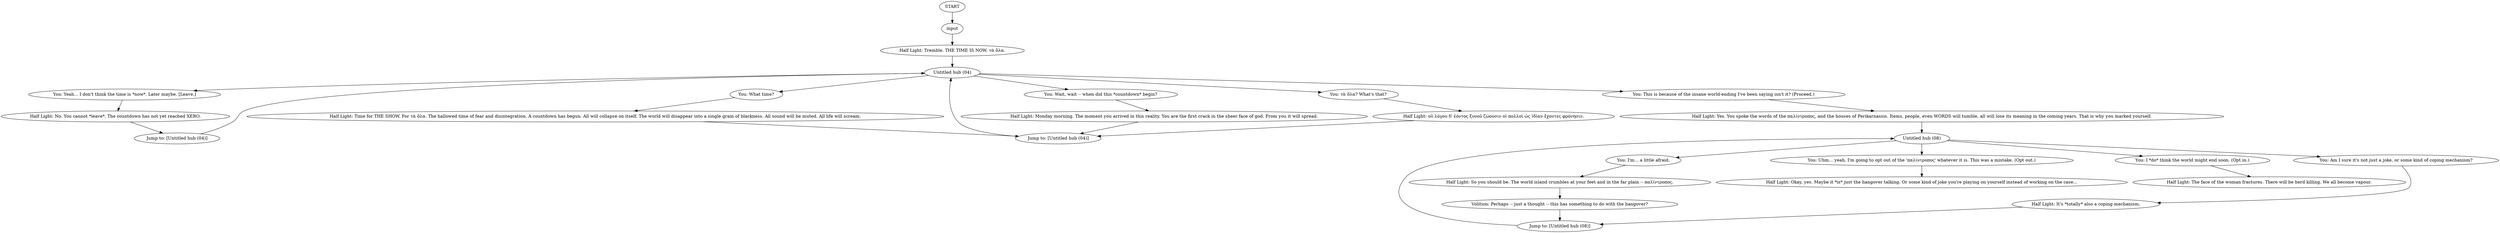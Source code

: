 # THOUGHT / APOCALYPSE COP
# Shivers is all about being an Apocalypse Cop.
#
#Thou art the harbinger of doom, embrace thine destiny.
# ==================================================
digraph G {
	  0 [label="START"];
	  1 [label="input"];
	  2 [label="You: I'm... a little afraid."];
	  3 [label="Volition: Perhaps -- just a thought -- this has something to do with the hangover?"];
	  4 [label="Half Light: No. You cannot *leave*. The countdown has not yet reached XERO."];
	  5 [label="You: Wait, wait -- when did this *countdown* begin?"];
	  6 [label="Half Light: The face of the woman fractures. There will be herd killing. We all become vapour."];
	  7 [label="Half Light: Okay, yes. Maybe it *is* just the hangover talking. Or some kind of joke you're playing on yourself instead of working on the case..."];
	  8 [label="You: Yeah... I don't think the time is *now*. Later maybe. [Leave.]"];
	  9 [label="You: τὰ ὅλα? What's that?"];
	  10 [label="Half Light: οῦ λόγου δ' ἐόντος ξυνοῦ ζώουσιν οἱ πολλοὶ ὡς ἰδίαν ἔχοντες φρόνησιν."];
	  12 [label="Jump to: [Untitled hub (04)]"];
	  13 [label="Half Light: Monday morning. The moment you arrived in this reality. You are the first crack in the sheer face of god. From you it will spread."];
	  14 [label="Half Light: It's *totally* also a coping mechanism."];
	  15 [label="You: What time?"];
	  16 [label="You: This is because of the insane world-ending I've been saying isn't it? (Proceed.)"];
	  17 [label="Half Light: Yes. You spoke the words of the παλίντροπος, and the houses of Perikarnassis. Items, people, even WORDS will tumble, all will lose its meaning in the coming years. That is why you marked yourself."];
	  18 [label="Jump to: [Untitled hub (04)]"];
	  19 [label="You: Uhm... yeah, I'm going to opt out of the 'παλίντροπος' whatever it is. This was a mistake. (Opt out.)"];
	  20 [label="Untitled hub (04)"];
	  21 [label="You: I *do* think the world might end soon. (Opt in.)"];
	  22 [label="Half Light: Tremble. THE TIME IS NOW. τὰ ὅλα."];
	  23 [label="Half Light: So you should be. The world island crumbles at your feet and in the far plain -- παλίντροπος."];
	  24 [label="Half Light: Time for THE SHOW. For τὰ ὅλα. The hallowed time of fear and disintegration. A countdown has begun. All will collapse on itself. The world will disappear into a single grain of blackness. All sound will be muted. All life will scream."];
	  25 [label="Jump to: [Untitled hub (08)]"];
	  26 [label="Untitled hub (08)"];
	  27 [label="You: Am I sure it's not just a joke, or some kind of coping mechanism?"];
	  0 -> 1
	  1 -> 22
	  2 -> 23
	  3 -> 25
	  4 -> 18
	  5 -> 13
	  8 -> 4
	  9 -> 10
	  10 -> 12
	  12 -> 20
	  13 -> 12
	  14 -> 25
	  15 -> 24
	  16 -> 17
	  17 -> 26
	  18 -> 20
	  19 -> 7
	  20 -> 5
	  20 -> 8
	  20 -> 9
	  20 -> 15
	  20 -> 16
	  21 -> 6
	  22 -> 20
	  23 -> 3
	  24 -> 12
	  25 -> 26
	  26 -> 19
	  26 -> 2
	  26 -> 27
	  26 -> 21
	  27 -> 14
}

